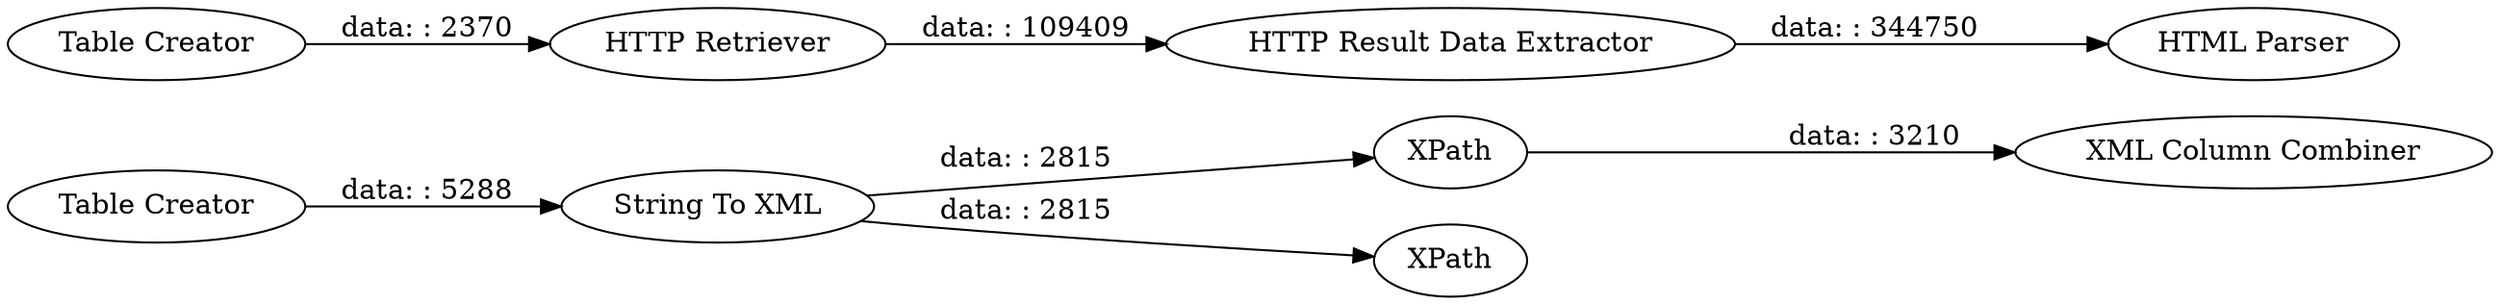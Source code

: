 digraph {
	"7292781905133654826_3" [label=XPath]
	"7292781905133654826_17" [label="HTTP Retriever"]
	"7292781905133654826_18" [label="HTTP Result Data Extractor"]
	"7292781905133654826_19" [label="HTML Parser"]
	"7292781905133654826_22" [label="XML Column Combiner"]
	"7292781905133654826_21" [label=XPath]
	"7292781905133654826_20" [label="String To XML"]
	"7292781905133654826_1" [label="Table Creator"]
	"7292781905133654826_16" [label="Table Creator"]
	"7292781905133654826_20" -> "7292781905133654826_21" [label="data: : 2815"]
	"7292781905133654826_17" -> "7292781905133654826_18" [label="data: : 109409"]
	"7292781905133654826_1" -> "7292781905133654826_20" [label="data: : 5288"]
	"7292781905133654826_20" -> "7292781905133654826_3" [label="data: : 2815"]
	"7292781905133654826_3" -> "7292781905133654826_22" [label="data: : 3210"]
	"7292781905133654826_18" -> "7292781905133654826_19" [label="data: : 344750"]
	"7292781905133654826_16" -> "7292781905133654826_17" [label="data: : 2370"]
	rankdir=LR
}
